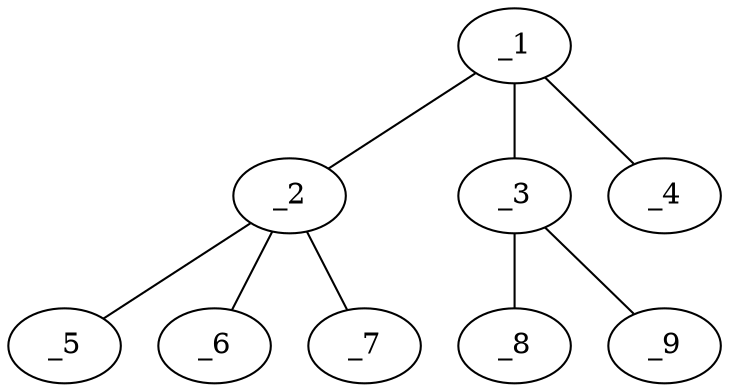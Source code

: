 graph molid64884 {
	_1	 [charge=0,
		chem=1,
		symbol="C  ",
		x="3.7321",
		y="0.25"];
	_2	 [charge=0,
		chem=5,
		symbol="S  ",
		x="2.866",
		y="-0.25"];
	_1 -- _2	 [valence=1];
	_3	 [charge=0,
		chem=1,
		symbol="C  ",
		x="4.5981",
		y="-0.25"];
	_1 -- _3	 [valence=1];
	_4	 [charge=0,
		chem=2,
		symbol="O  ",
		x="3.7321",
		y="1.25"];
	_1 -- _4	 [valence=1];
	_5	 [charge=0,
		chem=2,
		symbol="O  ",
		x=2,
		y="-0.75"];
	_2 -- _5	 [valence=2];
	_6	 [charge=0,
		chem=2,
		symbol="O  ",
		x="3.366",
		y="-1.116"];
	_2 -- _6	 [valence=2];
	_7	 [charge=0,
		chem=2,
		symbol="O  ",
		x="2.366",
		y="0.616"];
	_2 -- _7	 [valence=1];
	_8	 [charge=0,
		chem=1,
		symbol="C  ",
		x="5.4641",
		y="0.25"];
	_3 -- _8	 [valence=1];
	_9	 [charge=0,
		chem=1,
		symbol="C  ",
		x="4.5981",
		y="-1.25"];
	_3 -- _9	 [valence=1];
}
